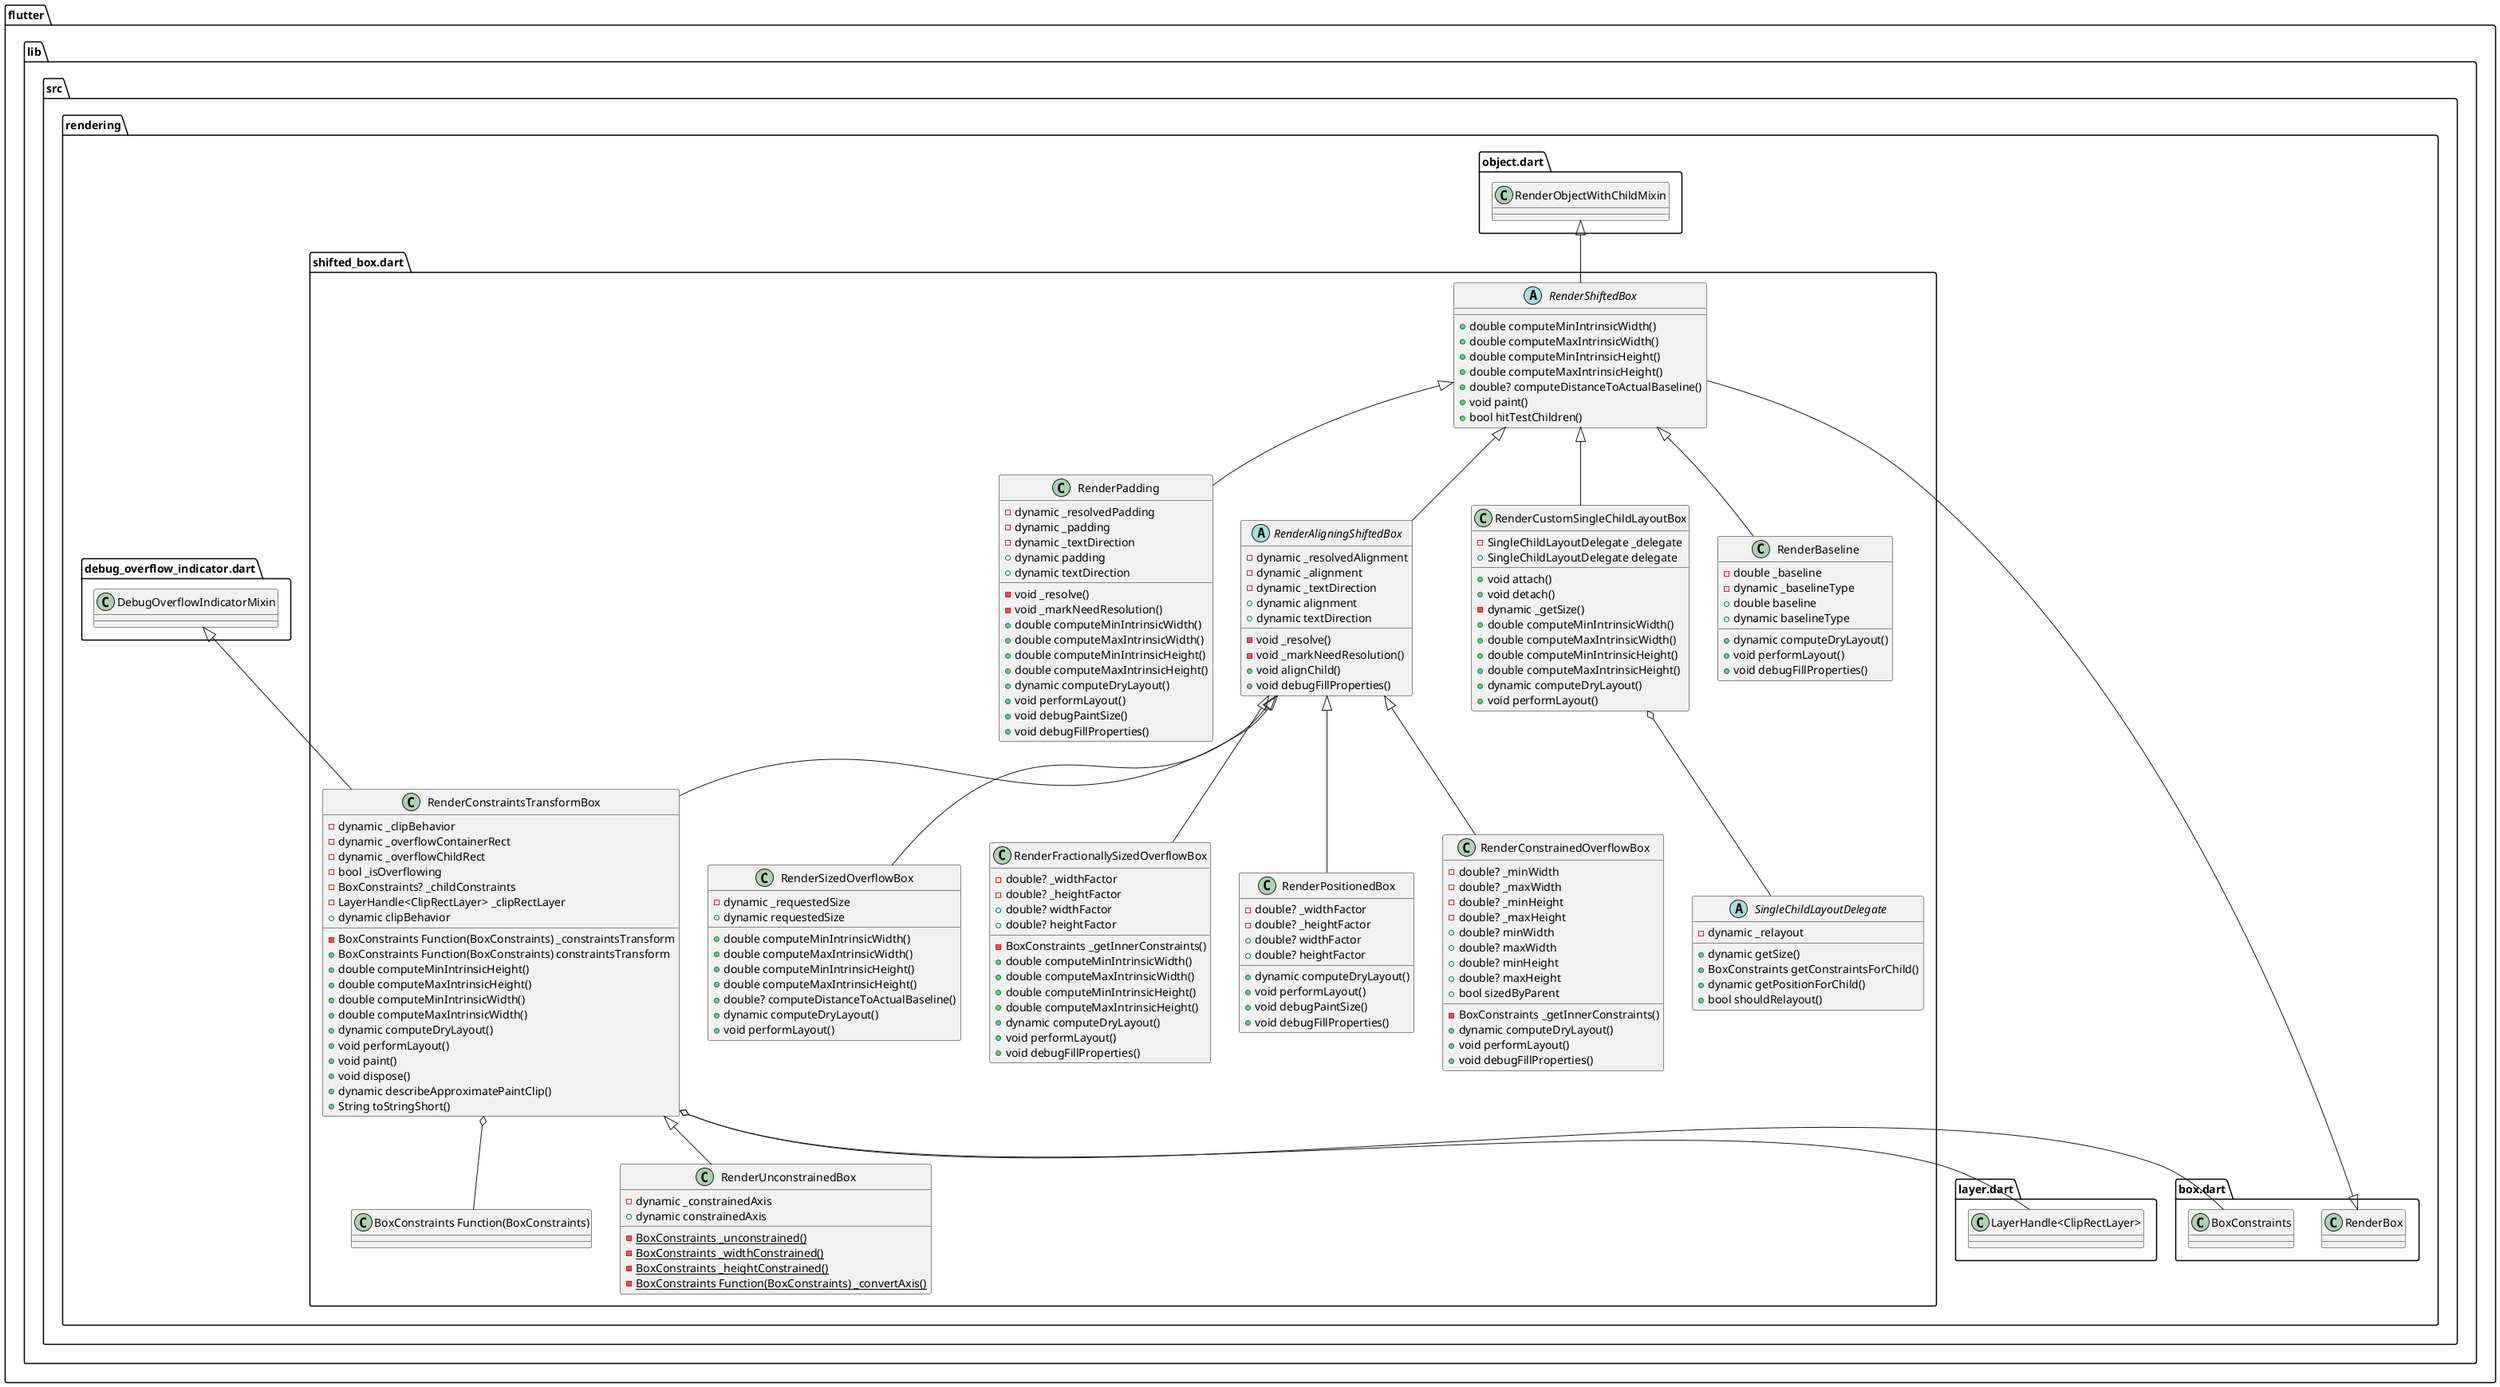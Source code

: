 @startuml
set namespaceSeparator ::

abstract class "flutter::lib::src::rendering::shifted_box.dart::RenderShiftedBox" {
  +double computeMinIntrinsicWidth()
  +double computeMaxIntrinsicWidth()
  +double computeMinIntrinsicHeight()
  +double computeMaxIntrinsicHeight()
  +double? computeDistanceToActualBaseline()
  +void paint()
  +bool hitTestChildren()
}

"flutter::lib::src::rendering::box.dart::RenderBox" <|-- "flutter::lib::src::rendering::shifted_box.dart::RenderShiftedBox"
"flutter::lib::src::rendering::object.dart::RenderObjectWithChildMixin" <|-- "flutter::lib::src::rendering::shifted_box.dart::RenderShiftedBox"

class "flutter::lib::src::rendering::shifted_box.dart::RenderPadding" {
  -dynamic _resolvedPadding
  -dynamic _padding
  -dynamic _textDirection
  +dynamic padding
  +dynamic textDirection
  -void _resolve()
  -void _markNeedResolution()
  +double computeMinIntrinsicWidth()
  +double computeMaxIntrinsicWidth()
  +double computeMinIntrinsicHeight()
  +double computeMaxIntrinsicHeight()
  +dynamic computeDryLayout()
  +void performLayout()
  +void debugPaintSize()
  +void debugFillProperties()
}

"flutter::lib::src::rendering::shifted_box.dart::RenderShiftedBox" <|-- "flutter::lib::src::rendering::shifted_box.dart::RenderPadding"

abstract class "flutter::lib::src::rendering::shifted_box.dart::RenderAligningShiftedBox" {
  -dynamic _resolvedAlignment
  -dynamic _alignment
  -dynamic _textDirection
  +dynamic alignment
  +dynamic textDirection
  -void _resolve()
  -void _markNeedResolution()
  +void alignChild()
  +void debugFillProperties()
}

"flutter::lib::src::rendering::shifted_box.dart::RenderShiftedBox" <|-- "flutter::lib::src::rendering::shifted_box.dart::RenderAligningShiftedBox"

class "flutter::lib::src::rendering::shifted_box.dart::RenderPositionedBox" {
  -double? _widthFactor
  -double? _heightFactor
  +double? widthFactor
  +double? heightFactor
  +dynamic computeDryLayout()
  +void performLayout()
  +void debugPaintSize()
  +void debugFillProperties()
}

"flutter::lib::src::rendering::shifted_box.dart::RenderAligningShiftedBox" <|-- "flutter::lib::src::rendering::shifted_box.dart::RenderPositionedBox"

class "flutter::lib::src::rendering::shifted_box.dart::RenderConstrainedOverflowBox" {
  -double? _minWidth
  -double? _maxWidth
  -double? _minHeight
  -double? _maxHeight
  +double? minWidth
  +double? maxWidth
  +double? minHeight
  +double? maxHeight
  +bool sizedByParent
  -BoxConstraints _getInnerConstraints()
  +dynamic computeDryLayout()
  +void performLayout()
  +void debugFillProperties()
}

"flutter::lib::src::rendering::shifted_box.dart::RenderAligningShiftedBox" <|-- "flutter::lib::src::rendering::shifted_box.dart::RenderConstrainedOverflowBox"

class "flutter::lib::src::rendering::shifted_box.dart::RenderConstraintsTransformBox" {
  -BoxConstraints Function(BoxConstraints) _constraintsTransform
  -dynamic _clipBehavior
  -dynamic _overflowContainerRect
  -dynamic _overflowChildRect
  -bool _isOverflowing
  -BoxConstraints? _childConstraints
  -LayerHandle<ClipRectLayer> _clipRectLayer
  +BoxConstraints Function(BoxConstraints) constraintsTransform
  +dynamic clipBehavior
  +double computeMinIntrinsicHeight()
  +double computeMaxIntrinsicHeight()
  +double computeMinIntrinsicWidth()
  +double computeMaxIntrinsicWidth()
  +dynamic computeDryLayout()
  +void performLayout()
  +void paint()
  +void dispose()
  +dynamic describeApproximatePaintClip()
  +String toStringShort()
}

"flutter::lib::src::rendering::shifted_box.dart::RenderConstraintsTransformBox" o-- "flutter::lib::src::rendering::shifted_box.dart::BoxConstraints Function(BoxConstraints)"
"flutter::lib::src::rendering::shifted_box.dart::RenderConstraintsTransformBox" o-- "flutter::lib::src::rendering::box.dart::BoxConstraints"
"flutter::lib::src::rendering::shifted_box.dart::RenderConstraintsTransformBox" o-- "flutter::lib::src::rendering::layer.dart::LayerHandle<ClipRectLayer>"
"flutter::lib::src::rendering::shifted_box.dart::RenderAligningShiftedBox" <|-- "flutter::lib::src::rendering::shifted_box.dart::RenderConstraintsTransformBox"
"flutter::lib::src::rendering::debug_overflow_indicator.dart::DebugOverflowIndicatorMixin" <|-- "flutter::lib::src::rendering::shifted_box.dart::RenderConstraintsTransformBox"

class "flutter::lib::src::rendering::shifted_box.dart::RenderUnconstrainedBox" {
  -dynamic _constrainedAxis
  +dynamic constrainedAxis
  {static} -BoxConstraints _unconstrained()
  {static} -BoxConstraints _widthConstrained()
  {static} -BoxConstraints _heightConstrained()
  {static} -BoxConstraints Function(BoxConstraints) _convertAxis()
}

"flutter::lib::src::rendering::shifted_box.dart::RenderConstraintsTransformBox" <|-- "flutter::lib::src::rendering::shifted_box.dart::RenderUnconstrainedBox"

class "flutter::lib::src::rendering::shifted_box.dart::RenderSizedOverflowBox" {
  -dynamic _requestedSize
  +dynamic requestedSize
  +double computeMinIntrinsicWidth()
  +double computeMaxIntrinsicWidth()
  +double computeMinIntrinsicHeight()
  +double computeMaxIntrinsicHeight()
  +double? computeDistanceToActualBaseline()
  +dynamic computeDryLayout()
  +void performLayout()
}

"flutter::lib::src::rendering::shifted_box.dart::RenderAligningShiftedBox" <|-- "flutter::lib::src::rendering::shifted_box.dart::RenderSizedOverflowBox"

class "flutter::lib::src::rendering::shifted_box.dart::RenderFractionallySizedOverflowBox" {
  -double? _widthFactor
  -double? _heightFactor
  +double? widthFactor
  +double? heightFactor
  -BoxConstraints _getInnerConstraints()
  +double computeMinIntrinsicWidth()
  +double computeMaxIntrinsicWidth()
  +double computeMinIntrinsicHeight()
  +double computeMaxIntrinsicHeight()
  +dynamic computeDryLayout()
  +void performLayout()
  +void debugFillProperties()
}

"flutter::lib::src::rendering::shifted_box.dart::RenderAligningShiftedBox" <|-- "flutter::lib::src::rendering::shifted_box.dart::RenderFractionallySizedOverflowBox"

abstract class "flutter::lib::src::rendering::shifted_box.dart::SingleChildLayoutDelegate" {
  -dynamic _relayout
  +dynamic getSize()
  +BoxConstraints getConstraintsForChild()
  +dynamic getPositionForChild()
  +bool shouldRelayout()
}

class "flutter::lib::src::rendering::shifted_box.dart::RenderCustomSingleChildLayoutBox" {
  -SingleChildLayoutDelegate _delegate
  +SingleChildLayoutDelegate delegate
  +void attach()
  +void detach()
  -dynamic _getSize()
  +double computeMinIntrinsicWidth()
  +double computeMaxIntrinsicWidth()
  +double computeMinIntrinsicHeight()
  +double computeMaxIntrinsicHeight()
  +dynamic computeDryLayout()
  +void performLayout()
}

"flutter::lib::src::rendering::shifted_box.dart::RenderCustomSingleChildLayoutBox" o-- "flutter::lib::src::rendering::shifted_box.dart::SingleChildLayoutDelegate"
"flutter::lib::src::rendering::shifted_box.dart::RenderShiftedBox" <|-- "flutter::lib::src::rendering::shifted_box.dart::RenderCustomSingleChildLayoutBox"

class "flutter::lib::src::rendering::shifted_box.dart::RenderBaseline" {
  -double _baseline
  -dynamic _baselineType
  +double baseline
  +dynamic baselineType
  +dynamic computeDryLayout()
  +void performLayout()
  +void debugFillProperties()
}

"flutter::lib::src::rendering::shifted_box.dart::RenderShiftedBox" <|-- "flutter::lib::src::rendering::shifted_box.dart::RenderBaseline"


@enduml